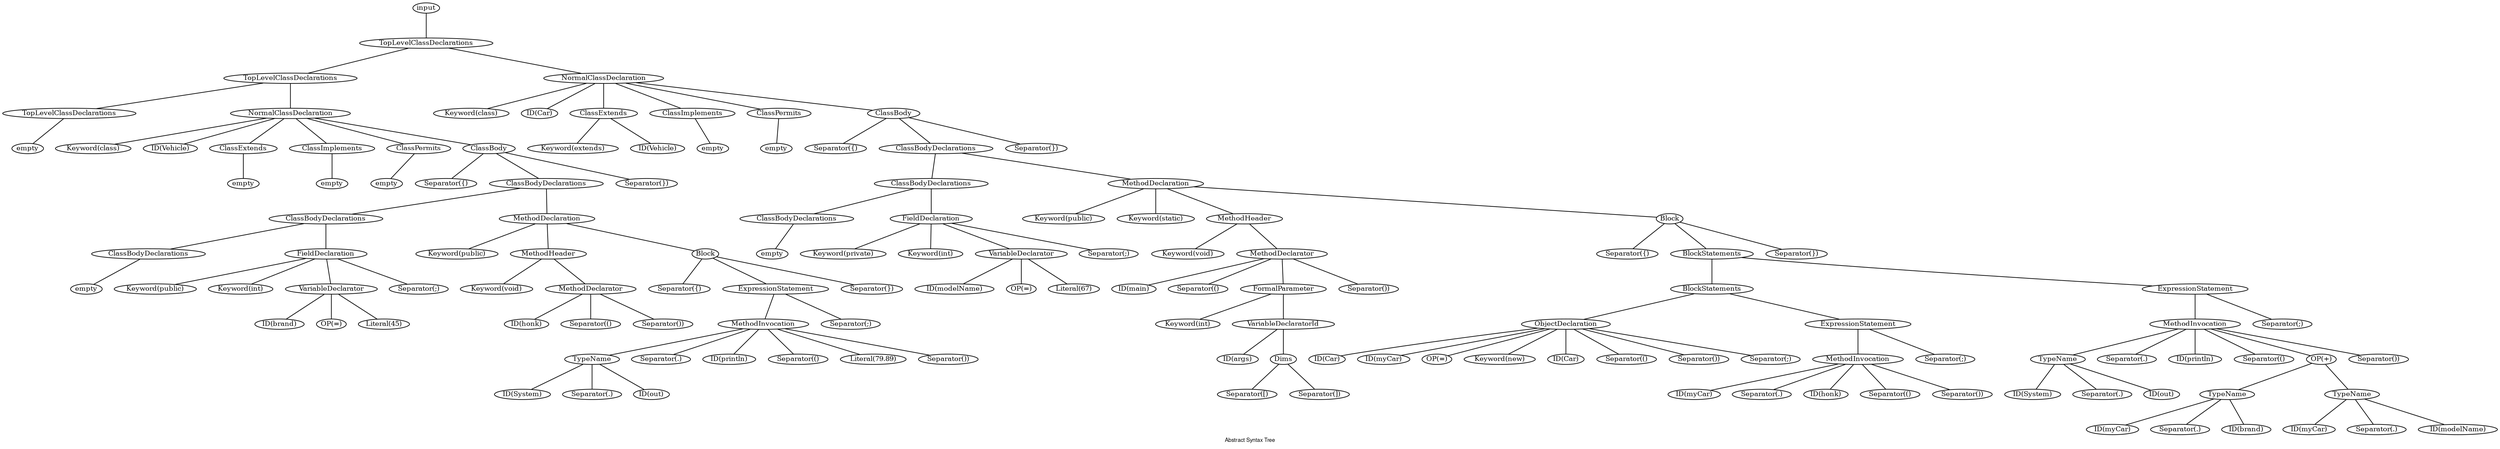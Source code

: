 // dot -Tps out.dot -o out.ps

graph "Abstract Syntax Tree"
{
	fontname="Helvetica,Arial,sans-serif"
	node [fontsize=10, width=".2", height=".2", margin=0]
	edge [fontsize=6]
	graph[fontsize=8];

	label="Abstract Syntax Tree"

	n134 ;
	n134 [label="input"] ;
	n134 -- n133 ;

	n133 ;
	n133 [label="TopLevelClassDeclarations"] ;
	n133 -- n49 ;
	n133 -- n130 ;

	n49 ;
	n49 [label="TopLevelClassDeclarations"] ;
	n49 -- n0 ;
	n49 -- n46 ;

	n130 ;
	n130 [label="NormalClassDeclaration"] ;
	n130 -- n131 ;
	n130 -- n132 ;
	n130 -- n51 ;
	n130 -- n53 ;
	n130 -- n55 ;
	n130 -- n127 ;

	n0 ;
	n0 [label="TopLevelClassDeclarations"] ;
	n0 -- n1 ;

	n46 ;
	n46 [label="NormalClassDeclaration"] ;
	n46 -- n47 ;
	n46 -- n48 ;
	n46 -- n2 ;
	n46 -- n4 ;
	n46 -- n6 ;
	n46 -- n43 ;

	n131 ;
	n131 [label="Keyword(class)"] ;

	n132 ;
	n132 [label="ID(Car)"] ;

	n51 ;
	n51 [label="ClassExtends"] ;
	n51 -- n52 ;
	n51 -- n50 ;

	n53 ;
	n53 [label="ClassImplements"] ;
	n53 -- n54 ;

	n55 ;
	n55 [label="ClassPermits"] ;
	n55 -- n56 ;

	n127 ;
	n127 [label="ClassBody"] ;
	n127 -- n128 ;
	n127 -- n126 ;
	n127 -- n129 ;

	n1 ;
	n1 [label="empty"] ;

	n47 ;
	n47 [label="Keyword(class)"] ;

	n48 ;
	n48 [label="ID(Vehicle)"] ;

	n2 ;
	n2 [label="ClassExtends"] ;
	n2 -- n3 ;

	n4 ;
	n4 [label="ClassImplements"] ;
	n4 -- n5 ;

	n6 ;
	n6 [label="ClassPermits"] ;
	n6 -- n7 ;

	n43 ;
	n43 [label="ClassBody"] ;
	n43 -- n44 ;
	n43 -- n42 ;
	n43 -- n45 ;

	n52 ;
	n52 [label="Keyword(extends)"] ;

	n50 ;
	n50 [label="ID(Vehicle)"] ;

	n54 ;
	n54 [label="empty"] ;

	n56 ;
	n56 [label="empty"] ;

	n128 ;
	n128 [label="Separator({)"] ;

	n126 ;
	n126 [label="ClassBodyDeclarations"] ;
	n126 -- n67 ;
	n126 -- n124 ;

	n129 ;
	n129 [label="Separator(})"] ;

	n3 ;
	n3 [label="empty"] ;

	n5 ;
	n5 [label="empty"] ;

	n7 ;
	n7 [label="empty"] ;

	n44 ;
	n44 [label="Separator({)"] ;

	n42 ;
	n42 [label="ClassBodyDeclarations"] ;
	n42 -- n18 ;
	n42 -- n41 ;

	n45 ;
	n45 [label="Separator(})"] ;

	n67 ;
	n67 [label="ClassBodyDeclarations"] ;
	n67 -- n57 ;
	n67 -- n65 ;

	n124 ;
	n124 [label="MethodDeclaration"] ;
	n124 -- n68 ;
	n124 -- n125 ;
	n124 -- n80 ;
	n124 -- n121 ;

	n18 ;
	n18 [label="ClassBodyDeclarations"] ;
	n18 -- n8 ;
	n18 -- n16 ;

	n41 ;
	n41 [label="MethodDeclaration"] ;
	n41 -- n19 ;
	n41 -- n24 ;
	n41 -- n38 ;

	n57 ;
	n57 [label="ClassBodyDeclarations"] ;
	n57 -- n58 ;

	n65 ;
	n65 [label="FieldDeclaration"] ;
	n65 -- n59 ;
	n65 -- n60 ;
	n65 -- n63 ;
	n65 -- n66 ;

	n68 ;
	n68 [label="Keyword(public)"] ;

	n125 ;
	n125 [label="Keyword(static)"] ;

	n80 ;
	n80 [label="MethodHeader"] ;
	n80 -- n81 ;
	n80 -- n76 ;

	n121 ;
	n121 [label="Block"] ;
	n121 -- n122 ;
	n121 -- n120 ;
	n121 -- n123 ;

	n8 ;
	n8 [label="ClassBodyDeclarations"] ;
	n8 -- n9 ;

	n16 ;
	n16 [label="FieldDeclaration"] ;
	n16 -- n10 ;
	n16 -- n11 ;
	n16 -- n14 ;
	n16 -- n17 ;

	n19 ;
	n19 [label="Keyword(public)"] ;

	n24 ;
	n24 [label="MethodHeader"] ;
	n24 -- n25 ;
	n24 -- n20 ;

	n38 ;
	n38 [label="Block"] ;
	n38 -- n39 ;
	n38 -- n36 ;
	n38 -- n40 ;

	n58 ;
	n58 [label="empty"] ;

	n59 ;
	n59 [label="Keyword(private)"] ;

	n60 ;
	n60 [label="Keyword(int)"] ;

	n63 ;
	n63 [label="VariableDeclarator"] ;
	n63 -- n61 ;
	n63 -- n64 ;
	n63 -- n62 ;

	n66 ;
	n66 [label="Separator(;)"] ;

	n81 ;
	n81 [label="Keyword(void)"] ;

	n76 ;
	n76 [label="MethodDeclarator"] ;
	n76 -- n77 ;
	n76 -- n78 ;
	n76 -- n75 ;
	n76 -- n79 ;

	n122 ;
	n122 [label="Separator({)"] ;

	n120 ;
	n120 [label="BlockStatements"] ;
	n120 -- n99 ;
	n120 -- n118 ;

	n123 ;
	n123 [label="Separator(})"] ;

	n9 ;
	n9 [label="empty"] ;

	n10 ;
	n10 [label="Keyword(public)"] ;

	n11 ;
	n11 [label="Keyword(int)"] ;

	n14 ;
	n14 [label="VariableDeclarator"] ;
	n14 -- n12 ;
	n14 -- n15 ;
	n14 -- n13 ;

	n17 ;
	n17 [label="Separator(;)"] ;

	n25 ;
	n25 [label="Keyword(void)"] ;

	n20 ;
	n20 [label="MethodDeclarator"] ;
	n20 -- n21 ;
	n20 -- n22 ;
	n20 -- n23 ;

	n39 ;
	n39 [label="Separator({)"] ;

	n36 ;
	n36 [label="ExpressionStatement"] ;
	n36 -- n31 ;
	n36 -- n37 ;

	n40 ;
	n40 [label="Separator(})"] ;

	n61 ;
	n61 [label="ID(modelName)"] ;

	n64 ;
	n64 [label="OP(=)"] ;

	n62 ;
	n62 [label="Literal(67)"] ;

	n77 ;
	n77 [label="ID(main)"] ;

	n78 ;
	n78 [label="Separator(()"] ;

	n75 ;
	n75 [label="FormalParameter"] ;
	n75 -- n69 ;
	n75 -- n73 ;

	n79 ;
	n79 [label="Separator())"] ;

	n99 ;
	n99 [label="BlockStatements"] ;
	n99 -- n83 ;
	n99 -- n97 ;

	n118 ;
	n118 [label="ExpressionStatement"] ;
	n118 -- n113 ;
	n118 -- n119 ;

	n12 ;
	n12 [label="ID(brand)"] ;

	n15 ;
	n15 [label="OP(=)"] ;

	n13 ;
	n13 [label="Literal(45)"] ;

	n21 ;
	n21 [label="ID(honk)"] ;

	n22 ;
	n22 [label="Separator(()"] ;

	n23 ;
	n23 [label="Separator())"] ;

	n31 ;
	n31 [label="MethodInvocation"] ;
	n31 -- n27 ;
	n31 -- n32 ;
	n31 -- n33 ;
	n31 -- n34 ;
	n31 -- n30 ;
	n31 -- n35 ;

	n37 ;
	n37 [label="Separator(;)"] ;

	n69 ;
	n69 [label="Keyword(int)"] ;

	n73 ;
	n73 [label="VariableDeclaratorId"] ;
	n73 -- n74 ;
	n73 -- n70 ;

	n83 ;
	n83 [label="ObjectDeclaration"] ;
	n83 -- n82 ;
	n83 -- n84 ;
	n83 -- n85 ;
	n83 -- n86 ;
	n83 -- n87 ;
	n83 -- n88 ;
	n83 -- n89 ;
	n83 -- n90 ;

	n97 ;
	n97 [label="ExpressionStatement"] ;
	n97 -- n92 ;
	n97 -- n98 ;

	n113 ;
	n113 [label="MethodInvocation"] ;
	n113 -- n101 ;
	n113 -- n114 ;
	n113 -- n115 ;
	n113 -- n116 ;
	n113 -- n112 ;
	n113 -- n117 ;

	n119 ;
	n119 [label="Separator(;)"] ;

	n27 ;
	n27 [label="TypeName"] ;
	n27 -- n26 ;
	n27 -- n28 ;
	n27 -- n29 ;

	n32 ;
	n32 [label="Separator(.)"] ;

	n33 ;
	n33 [label="ID(println)"] ;

	n34 ;
	n34 [label="Separator(()"] ;

	n30 ;
	n30 [label="Literal(79.89)"] ;

	n35 ;
	n35 [label="Separator())"] ;

	n74 ;
	n74 [label="ID(args)"] ;

	n70 ;
	n70 [label="Dims"] ;
	n70 -- n71 ;
	n70 -- n72 ;

	n82 ;
	n82 [label="ID(Car)"] ;

	n84 ;
	n84 [label="ID(myCar)"] ;

	n85 ;
	n85 [label="OP(=)"] ;

	n86 ;
	n86 [label="Keyword(new)"] ;

	n87 ;
	n87 [label="ID(Car)"] ;

	n88 ;
	n88 [label="Separator(()"] ;

	n89 ;
	n89 [label="Separator())"] ;

	n90 ;
	n90 [label="Separator(;)"] ;

	n92 ;
	n92 [label="MethodInvocation"] ;
	n92 -- n91 ;
	n92 -- n93 ;
	n92 -- n94 ;
	n92 -- n95 ;
	n92 -- n96 ;

	n98 ;
	n98 [label="Separator(;)"] ;

	n101 ;
	n101 [label="TypeName"] ;
	n101 -- n100 ;
	n101 -- n102 ;
	n101 -- n103 ;

	n114 ;
	n114 [label="Separator(.)"] ;

	n115 ;
	n115 [label="ID(println)"] ;

	n116 ;
	n116 [label="Separator(()"] ;

	n112 ;
	n112 [label="OP(+)"] ;
	n112 -- n105 ;
	n112 -- n109 ;

	n117 ;
	n117 [label="Separator())"] ;

	n26 ;
	n26 [label="ID(System)"] ;

	n28 ;
	n28 [label="Separator(.)"] ;

	n29 ;
	n29 [label="ID(out)"] ;

	n71 ;
	n71 [label="Separator([)"] ;

	n72 ;
	n72 [label="Separator(])"] ;

	n91 ;
	n91 [label="ID(myCar)"] ;

	n93 ;
	n93 [label="Separator(.)"] ;

	n94 ;
	n94 [label="ID(honk)"] ;

	n95 ;
	n95 [label="Separator(()"] ;

	n96 ;
	n96 [label="Separator())"] ;

	n100 ;
	n100 [label="ID(System)"] ;

	n102 ;
	n102 [label="Separator(.)"] ;

	n103 ;
	n103 [label="ID(out)"] ;

	n105 ;
	n105 [label="TypeName"] ;
	n105 -- n104 ;
	n105 -- n106 ;
	n105 -- n107 ;

	n109 ;
	n109 [label="TypeName"] ;
	n109 -- n108 ;
	n109 -- n110 ;
	n109 -- n111 ;

	n104 ;
	n104 [label="ID(myCar)"] ;

	n106 ;
	n106 [label="Separator(.)"] ;

	n107 ;
	n107 [label="ID(brand)"] ;

	n108 ;
	n108 [label="ID(myCar)"] ;

	n110 ;
	n110 [label="Separator(.)"] ;

	n111 ;
	n111 [label="ID(modelName)"] ;

}

